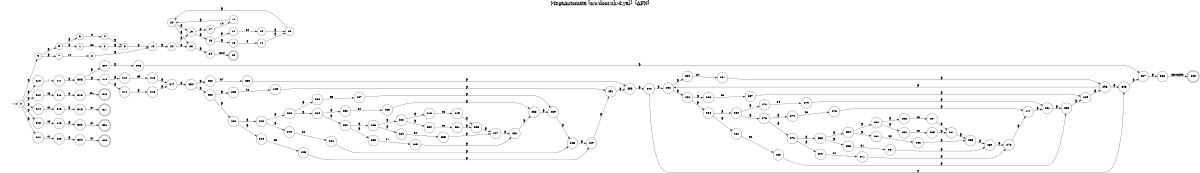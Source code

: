 digraph "Resultado Automata AFN" {
	label = "MegaAutomata [src/docs/slr-3.yal]  [AFN]"
	labelloc  =  t
	fontsize  = 25
	rankdir=LR size="8,5"
	node [shape=doublecircle]
	25
	309
	313
	317
	321
	325
	node [shape=circle]
	0
	node [shape=none]
	""
	""-> 0 [label=""]
	node [shape=circle]
	1 -> 2[label="32"]
	3 -> 4[label="9"]
	5 -> 1[label="€"]
	5 -> 3[label="€"]
	2 -> 6[label="€"]
	4 -> 6[label="€"]
	7 -> 8[label="10"]
	9 -> 5[label="€"]
	9 -> 7[label="€"]
	6 -> 10[label="€"]
	8 -> 10[label="€"]
	11 -> 12[label="32"]
	13 -> 14[label="9"]
	15 -> 11[label="€"]
	15 -> 13[label="€"]
	12 -> 16[label="€"]
	14 -> 16[label="€"]
	17 -> 18[label="10"]
	19 -> 15[label="€"]
	19 -> 17[label="€"]
	16 -> 20[label="€"]
	18 -> 20[label="€"]
	20 -> 19[label="€"]
	22 -> 23[label="€"]
	22 -> 19[label="€"]
	20 -> 23[label="€"]
	10 -> 22[label="€"]
	24 -> 25[label="#ws"]
	23 -> 24[label="€"]
	0 -> 9[label="€"]
	210 -> 211[label="."]
	212 -> 213[label="69"]
	214 -> 215[label="€"]
	216 -> 212[label="€"]
	216 -> 214[label="€"]
	213 -> 217[label="€"]
	215 -> 217[label="€"]
	218 -> 219[label="48"]
	220 -> 221[label="49"]
	222 -> 218[label="€"]
	222 -> 220[label="€"]
	219 -> 223[label="€"]
	221 -> 223[label="€"]
	224 -> 225[label="50"]
	226 -> 222[label="€"]
	226 -> 224[label="€"]
	223 -> 227[label="€"]
	225 -> 227[label="€"]
	228 -> 229[label="51"]
	230 -> 226[label="€"]
	230 -> 228[label="€"]
	227 -> 231[label="€"]
	229 -> 231[label="€"]
	232 -> 233[label="52"]
	234 -> 230[label="€"]
	234 -> 232[label="€"]
	231 -> 235[label="€"]
	233 -> 235[label="€"]
	236 -> 237[label="53"]
	238 -> 234[label="€"]
	238 -> 236[label="€"]
	235 -> 239[label="€"]
	237 -> 239[label="€"]
	240 -> 241[label="54"]
	242 -> 238[label="€"]
	242 -> 240[label="€"]
	239 -> 243[label="€"]
	241 -> 243[label="€"]
	244 -> 245[label="55"]
	246 -> 242[label="€"]
	246 -> 244[label="€"]
	243 -> 247[label="€"]
	245 -> 247[label="€"]
	248 -> 249[label="56"]
	250 -> 246[label="€"]
	250 -> 248[label="€"]
	247 -> 251[label="€"]
	249 -> 251[label="€"]
	252 -> 253[label="57"]
	254 -> 250[label="€"]
	254 -> 252[label="€"]
	251 -> 255[label="€"]
	253 -> 255[label="€"]
	256 -> 257[label="48"]
	258 -> 259[label="49"]
	260 -> 256[label="€"]
	260 -> 258[label="€"]
	257 -> 261[label="€"]
	259 -> 261[label="€"]
	262 -> 263[label="50"]
	264 -> 260[label="€"]
	264 -> 262[label="€"]
	261 -> 265[label="€"]
	263 -> 265[label="€"]
	266 -> 267[label="51"]
	268 -> 264[label="€"]
	268 -> 266[label="€"]
	265 -> 269[label="€"]
	267 -> 269[label="€"]
	270 -> 271[label="52"]
	272 -> 268[label="€"]
	272 -> 270[label="€"]
	269 -> 273[label="€"]
	271 -> 273[label="€"]
	274 -> 275[label="53"]
	276 -> 272[label="€"]
	276 -> 274[label="€"]
	273 -> 277[label="€"]
	275 -> 277[label="€"]
	278 -> 279[label="54"]
	280 -> 276[label="€"]
	280 -> 278[label="€"]
	277 -> 281[label="€"]
	279 -> 281[label="€"]
	282 -> 283[label="55"]
	284 -> 280[label="€"]
	284 -> 282[label="€"]
	281 -> 285[label="€"]
	283 -> 285[label="€"]
	286 -> 287[label="56"]
	288 -> 284[label="€"]
	288 -> 286[label="€"]
	285 -> 289[label="€"]
	287 -> 289[label="€"]
	290 -> 291[label="57"]
	292 -> 288[label="€"]
	292 -> 290[label="€"]
	289 -> 293[label="€"]
	291 -> 293[label="€"]
	293 -> 292[label="€"]
	302 -> 303[label="€"]
	302 -> 292[label="€"]
	293 -> 303[label="€"]
	255 -> 302[label="€"]
	217 -> 254[label="€"]
	304 -> 305[label="€"]
	306 -> 216[label="€"]
	306 -> 304[label="€"]
	303 -> 307[label="€"]
	305 -> 307[label="€"]
	211 -> 306[label="€"]
	308 -> 309[label="#number"]
	307 -> 308[label="€"]
	0 -> 210[label="€"]
	310 -> 311[label="43"]
	312 -> 313[label="#+"]
	311 -> 312[label="€"]
	0 -> 310[label="€"]
	314 -> 315[label="42"]
	316 -> 317[label="#*"]
	315 -> 316[label="€"]
	0 -> 314[label="€"]
	318 -> 319[label="40"]
	320 -> 321[label="#("]
	319 -> 320[label="€"]
	0 -> 318[label="€"]
	322 -> 323[label="41"]
	324 -> 325[label="#)"]
	323 -> 324[label="€"]
	0 -> 322[label="€"]
}